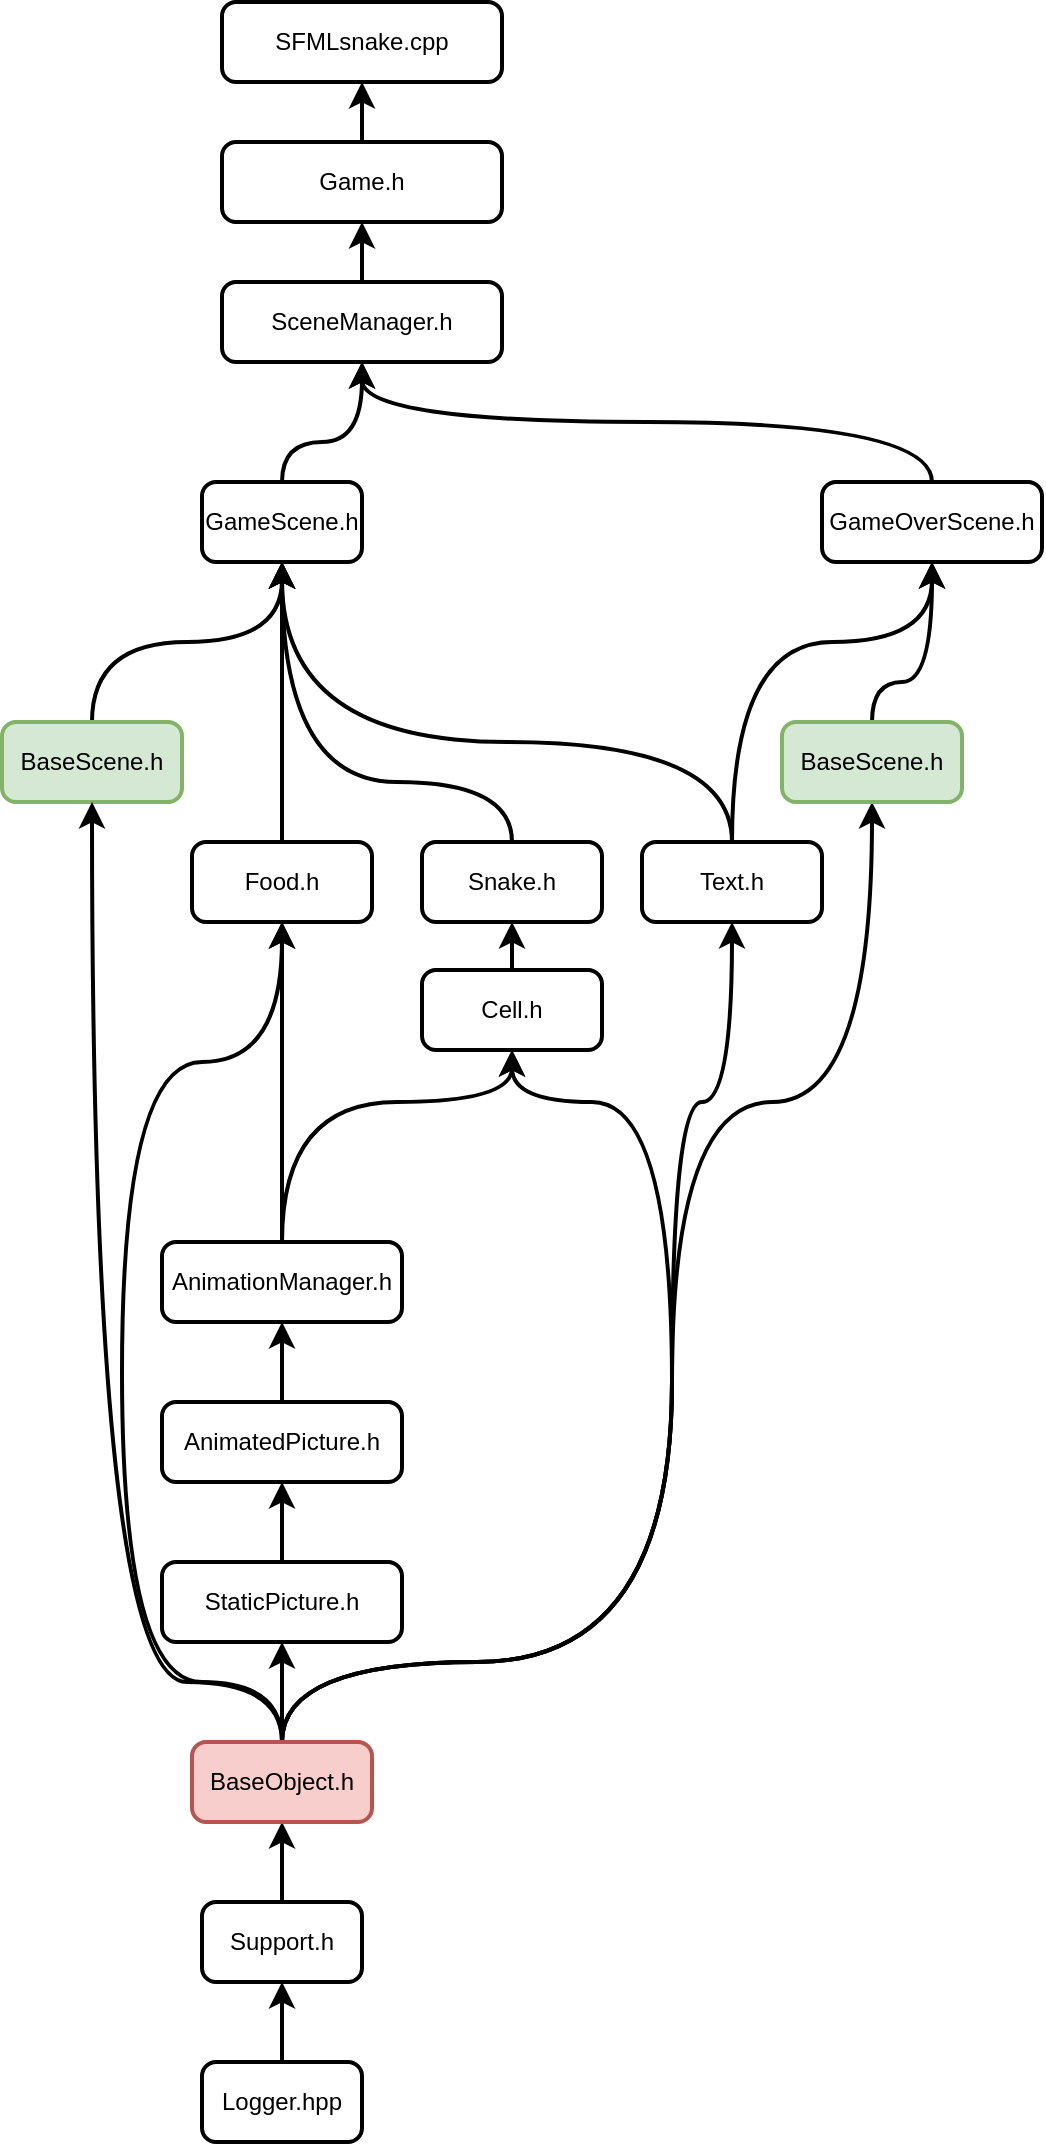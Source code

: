 <mxfile version="16.5.1" type="device"><diagram id="C5RBs43oDa-KdzZeNtuy" name="Page-1"><mxGraphModel dx="981" dy="591" grid="1" gridSize="10" guides="1" tooltips="1" connect="1" arrows="1" fold="1" page="1" pageScale="1" pageWidth="827" pageHeight="1169" math="0" shadow="0"><root><mxCell id="WIyWlLk6GJQsqaUBKTNV-0"/><mxCell id="WIyWlLk6GJQsqaUBKTNV-1" parent="WIyWlLk6GJQsqaUBKTNV-0"/><mxCell id="fmXq7sl4-tG1h7ZS7099-0" value="SFMLsnake.cpp" style="rounded=1;whiteSpace=wrap;html=1;absoluteArcSize=1;arcSize=14;strokeWidth=2;" parent="WIyWlLk6GJQsqaUBKTNV-1" vertex="1"><mxGeometry x="130" y="40" width="140" height="40" as="geometry"/></mxCell><mxCell id="Ge3sS6YDYyVdLC7V2HzK-2" style="edgeStyle=orthogonalEdgeStyle;rounded=0;orthogonalLoop=1;jettySize=auto;html=1;exitX=0.5;exitY=0;exitDx=0;exitDy=0;entryX=0.5;entryY=1;entryDx=0;entryDy=0;strokeWidth=2;endSize=7;startSize=7;curved=1;" edge="1" parent="WIyWlLk6GJQsqaUBKTNV-1" source="fmXq7sl4-tG1h7ZS7099-1" target="Ge3sS6YDYyVdLC7V2HzK-0"><mxGeometry relative="1" as="geometry"/></mxCell><mxCell id="fmXq7sl4-tG1h7ZS7099-1" value="SceneManager.h" style="rounded=1;whiteSpace=wrap;html=1;absoluteArcSize=1;arcSize=14;strokeWidth=2;" parent="WIyWlLk6GJQsqaUBKTNV-1" vertex="1"><mxGeometry x="130" y="180" width="140" height="40" as="geometry"/></mxCell><mxCell id="NNPCCKdnxoWh5YIswRHr-2" style="edgeStyle=orthogonalEdgeStyle;curved=1;rounded=0;orthogonalLoop=1;jettySize=auto;html=1;exitX=0.5;exitY=0;exitDx=0;exitDy=0;entryX=0.5;entryY=1;entryDx=0;entryDy=0;startSize=7;endSize=7;strokeWidth=2;" parent="WIyWlLk6GJQsqaUBKTNV-1" source="fmXq7sl4-tG1h7ZS7099-6" target="6EnyYHKE5XATyrGGFMXo-4" edge="1"><mxGeometry relative="1" as="geometry"><Array as="points"><mxPoint x="160" y="960"/><mxPoint x="160" y="960"/></Array></mxGeometry></mxCell><mxCell id="fmXq7sl4-tG1h7ZS7099-6" value="Support.h" style="rounded=1;whiteSpace=wrap;html=1;absoluteArcSize=1;arcSize=14;strokeWidth=2;" parent="WIyWlLk6GJQsqaUBKTNV-1" vertex="1"><mxGeometry x="120" y="990" width="80" height="40" as="geometry"/></mxCell><mxCell id="fmXq7sl4-tG1h7ZS7099-79" style="edgeStyle=orthogonalEdgeStyle;curved=1;rounded=0;orthogonalLoop=1;jettySize=auto;html=1;exitX=0.5;exitY=0;exitDx=0;exitDy=0;entryX=0.5;entryY=1;entryDx=0;entryDy=0;shadow=0;endArrow=classic;endFill=1;startSize=7;endSize=7;targetPerimeterSpacing=0;strokeWidth=2;elbow=vertical;" parent="WIyWlLk6GJQsqaUBKTNV-1" source="fmXq7sl4-tG1h7ZS7099-7" target="fmXq7sl4-tG1h7ZS7099-6" edge="1"><mxGeometry relative="1" as="geometry"/></mxCell><mxCell id="fmXq7sl4-tG1h7ZS7099-7" value="Logger.hpp" style="rounded=1;whiteSpace=wrap;html=1;absoluteArcSize=1;arcSize=14;strokeWidth=2;" parent="WIyWlLk6GJQsqaUBKTNV-1" vertex="1"><mxGeometry x="120" y="1070" width="80" height="40" as="geometry"/></mxCell><mxCell id="fmXq7sl4-tG1h7ZS7099-97" style="edgeStyle=orthogonalEdgeStyle;curved=1;rounded=0;orthogonalLoop=1;jettySize=auto;html=1;exitX=0.5;exitY=0;exitDx=0;exitDy=0;entryX=0.5;entryY=1;entryDx=0;entryDy=0;shadow=0;endArrow=classic;endFill=1;startSize=7;endSize=7;targetPerimeterSpacing=0;strokeWidth=2;elbow=vertical;" parent="WIyWlLk6GJQsqaUBKTNV-1" source="fmXq7sl4-tG1h7ZS7099-8" target="fmXq7sl4-tG1h7ZS7099-1" edge="1"><mxGeometry relative="1" as="geometry"><Array as="points"><mxPoint x="160" y="260"/><mxPoint x="200" y="260"/></Array></mxGeometry></mxCell><mxCell id="fmXq7sl4-tG1h7ZS7099-8" value="GameScene.h" style="rounded=1;whiteSpace=wrap;html=1;absoluteArcSize=1;arcSize=14;strokeWidth=2;" parent="WIyWlLk6GJQsqaUBKTNV-1" vertex="1"><mxGeometry x="120" y="280" width="80" height="40" as="geometry"/></mxCell><mxCell id="fmXq7sl4-tG1h7ZS7099-99" style="edgeStyle=orthogonalEdgeStyle;curved=1;rounded=0;orthogonalLoop=1;jettySize=auto;html=1;exitX=0.5;exitY=0;exitDx=0;exitDy=0;entryX=0.5;entryY=1;entryDx=0;entryDy=0;shadow=0;endArrow=classic;endFill=1;startSize=7;endSize=7;targetPerimeterSpacing=0;strokeWidth=2;elbow=vertical;" parent="WIyWlLk6GJQsqaUBKTNV-1" source="fmXq7sl4-tG1h7ZS7099-9" target="fmXq7sl4-tG1h7ZS7099-1" edge="1"><mxGeometry relative="1" as="geometry"/></mxCell><mxCell id="fmXq7sl4-tG1h7ZS7099-9" value="GameOverScene.h" style="rounded=1;whiteSpace=wrap;html=1;absoluteArcSize=1;arcSize=14;strokeWidth=2;" parent="WIyWlLk6GJQsqaUBKTNV-1" vertex="1"><mxGeometry x="430" y="280" width="110" height="40" as="geometry"/></mxCell><mxCell id="6EnyYHKE5XATyrGGFMXo-10" style="edgeStyle=orthogonalEdgeStyle;curved=1;rounded=0;orthogonalLoop=1;jettySize=auto;html=1;exitX=0.5;exitY=0;exitDx=0;exitDy=0;entryX=0.5;entryY=1;entryDx=0;entryDy=0;startSize=7;endSize=7;strokeWidth=2;" parent="WIyWlLk6GJQsqaUBKTNV-1" source="fmXq7sl4-tG1h7ZS7099-23" target="fmXq7sl4-tG1h7ZS7099-8" edge="1"><mxGeometry relative="1" as="geometry"/></mxCell><mxCell id="fmXq7sl4-tG1h7ZS7099-23" value="BaseScene.h" style="rounded=1;whiteSpace=wrap;html=1;absoluteArcSize=1;arcSize=14;strokeWidth=2;fillColor=#d5e8d4;strokeColor=#82b366;" parent="WIyWlLk6GJQsqaUBKTNV-1" vertex="1"><mxGeometry x="20" y="400" width="90" height="40" as="geometry"/></mxCell><mxCell id="fmXq7sl4-tG1h7ZS7099-71" style="edgeStyle=orthogonalEdgeStyle;curved=1;rounded=0;orthogonalLoop=1;jettySize=auto;html=1;exitX=0.5;exitY=0;exitDx=0;exitDy=0;entryX=0.5;entryY=1;entryDx=0;entryDy=0;shadow=0;endArrow=classic;endFill=1;startSize=7;endSize=7;targetPerimeterSpacing=0;strokeWidth=2;elbow=vertical;" parent="WIyWlLk6GJQsqaUBKTNV-1" source="fmXq7sl4-tG1h7ZS7099-24" target="fmXq7sl4-tG1h7ZS7099-8" edge="1"><mxGeometry relative="1" as="geometry"><Array as="points"><mxPoint x="275" y="430"/><mxPoint x="160" y="430"/></Array></mxGeometry></mxCell><mxCell id="fmXq7sl4-tG1h7ZS7099-24" value="Snake.h" style="rounded=1;whiteSpace=wrap;html=1;absoluteArcSize=1;arcSize=14;strokeWidth=2;" parent="WIyWlLk6GJQsqaUBKTNV-1" vertex="1"><mxGeometry x="230" y="460" width="90" height="40" as="geometry"/></mxCell><mxCell id="fmXq7sl4-tG1h7ZS7099-72" style="edgeStyle=orthogonalEdgeStyle;curved=1;rounded=0;orthogonalLoop=1;jettySize=auto;html=1;exitX=0.5;exitY=0;exitDx=0;exitDy=0;entryX=0.5;entryY=1;entryDx=0;entryDy=0;shadow=0;endArrow=classic;endFill=1;startSize=7;endSize=7;targetPerimeterSpacing=0;strokeWidth=2;elbow=vertical;" parent="WIyWlLk6GJQsqaUBKTNV-1" source="fmXq7sl4-tG1h7ZS7099-25" target="fmXq7sl4-tG1h7ZS7099-8" edge="1"><mxGeometry relative="1" as="geometry"><Array as="points"><mxPoint x="160" y="560"/><mxPoint x="160" y="560"/></Array></mxGeometry></mxCell><mxCell id="fmXq7sl4-tG1h7ZS7099-25" value="Food.h" style="rounded=1;whiteSpace=wrap;html=1;absoluteArcSize=1;arcSize=14;strokeWidth=2;" parent="WIyWlLk6GJQsqaUBKTNV-1" vertex="1"><mxGeometry x="115" y="460" width="90" height="40" as="geometry"/></mxCell><mxCell id="fmXq7sl4-tG1h7ZS7099-70" style="edgeStyle=orthogonalEdgeStyle;curved=1;rounded=0;orthogonalLoop=1;jettySize=auto;html=1;exitX=0.5;exitY=0;exitDx=0;exitDy=0;entryX=0.5;entryY=1;entryDx=0;entryDy=0;shadow=0;endArrow=classic;endFill=1;startSize=7;endSize=7;targetPerimeterSpacing=0;strokeWidth=2;elbow=vertical;" parent="WIyWlLk6GJQsqaUBKTNV-1" source="fmXq7sl4-tG1h7ZS7099-27" target="fmXq7sl4-tG1h7ZS7099-8" edge="1"><mxGeometry relative="1" as="geometry"><Array as="points"><mxPoint x="385" y="410"/><mxPoint x="160" y="410"/></Array></mxGeometry></mxCell><mxCell id="fmXq7sl4-tG1h7ZS7099-102" style="edgeStyle=orthogonalEdgeStyle;curved=1;rounded=0;orthogonalLoop=1;jettySize=auto;html=1;exitX=0.5;exitY=0;exitDx=0;exitDy=0;entryX=0.5;entryY=1;entryDx=0;entryDy=0;shadow=0;endArrow=classic;endFill=1;startSize=7;endSize=7;targetPerimeterSpacing=0;strokeWidth=2;elbow=vertical;" parent="WIyWlLk6GJQsqaUBKTNV-1" source="fmXq7sl4-tG1h7ZS7099-27" target="fmXq7sl4-tG1h7ZS7099-9" edge="1"><mxGeometry relative="1" as="geometry"><Array as="points"><mxPoint x="385" y="360"/><mxPoint x="485" y="360"/></Array></mxGeometry></mxCell><mxCell id="fmXq7sl4-tG1h7ZS7099-27" value="Text.h" style="rounded=1;whiteSpace=wrap;html=1;absoluteArcSize=1;arcSize=14;strokeWidth=2;" parent="WIyWlLk6GJQsqaUBKTNV-1" vertex="1"><mxGeometry x="340" y="460" width="90" height="40" as="geometry"/></mxCell><mxCell id="fmXq7sl4-tG1h7ZS7099-76" style="edgeStyle=orthogonalEdgeStyle;curved=1;rounded=0;orthogonalLoop=1;jettySize=auto;html=1;exitX=0.5;exitY=0;exitDx=0;exitDy=0;entryX=0.5;entryY=1;entryDx=0;entryDy=0;shadow=0;endArrow=classic;endFill=1;startSize=7;endSize=7;targetPerimeterSpacing=0;strokeWidth=2;elbow=vertical;" parent="WIyWlLk6GJQsqaUBKTNV-1" source="fmXq7sl4-tG1h7ZS7099-41" target="fmXq7sl4-tG1h7ZS7099-24" edge="1"><mxGeometry relative="1" as="geometry"/></mxCell><mxCell id="fmXq7sl4-tG1h7ZS7099-41" value="Cell.h" style="rounded=1;whiteSpace=wrap;html=1;absoluteArcSize=1;arcSize=14;strokeWidth=2;" parent="WIyWlLk6GJQsqaUBKTNV-1" vertex="1"><mxGeometry x="230" y="524" width="90" height="40" as="geometry"/></mxCell><mxCell id="fmXq7sl4-tG1h7ZS7099-90" style="edgeStyle=orthogonalEdgeStyle;curved=1;rounded=0;orthogonalLoop=1;jettySize=auto;html=1;exitX=0.5;exitY=0;exitDx=0;exitDy=0;entryX=0.5;entryY=1;entryDx=0;entryDy=0;shadow=0;endArrow=classic;endFill=1;startSize=7;endSize=7;targetPerimeterSpacing=0;strokeWidth=2;elbow=vertical;" parent="WIyWlLk6GJQsqaUBKTNV-1" source="fmXq7sl4-tG1h7ZS7099-44" target="fmXq7sl4-tG1h7ZS7099-41" edge="1"><mxGeometry relative="1" as="geometry"><Array as="points"><mxPoint x="160" y="590"/><mxPoint x="275" y="590"/></Array></mxGeometry></mxCell><mxCell id="dve3AM8fMskFHtIiWT6L-0" style="edgeStyle=orthogonalEdgeStyle;rounded=0;orthogonalLoop=1;jettySize=auto;html=1;exitX=0.5;exitY=0;exitDx=0;exitDy=0;entryX=0.5;entryY=1;entryDx=0;entryDy=0;curved=1;strokeWidth=2;endSize=7;startSize=7;" parent="WIyWlLk6GJQsqaUBKTNV-1" source="fmXq7sl4-tG1h7ZS7099-44" target="fmXq7sl4-tG1h7ZS7099-25" edge="1"><mxGeometry relative="1" as="geometry"><Array as="points"><mxPoint x="160" y="690"/></Array></mxGeometry></mxCell><mxCell id="fmXq7sl4-tG1h7ZS7099-44" value="AnimationManager.h" style="rounded=1;whiteSpace=wrap;html=1;absoluteArcSize=1;arcSize=14;strokeWidth=2;" parent="WIyWlLk6GJQsqaUBKTNV-1" vertex="1"><mxGeometry x="100" y="660" width="120" height="40" as="geometry"/></mxCell><mxCell id="fmXq7sl4-tG1h7ZS7099-89" style="edgeStyle=orthogonalEdgeStyle;curved=1;rounded=0;orthogonalLoop=1;jettySize=auto;html=1;exitX=0.5;exitY=0;exitDx=0;exitDy=0;entryX=0.5;entryY=1;entryDx=0;entryDy=0;shadow=0;endArrow=classic;endFill=1;startSize=7;endSize=7;targetPerimeterSpacing=0;strokeWidth=2;elbow=vertical;" parent="WIyWlLk6GJQsqaUBKTNV-1" source="fmXq7sl4-tG1h7ZS7099-48" target="fmXq7sl4-tG1h7ZS7099-44" edge="1"><mxGeometry relative="1" as="geometry"/></mxCell><mxCell id="fmXq7sl4-tG1h7ZS7099-48" value="AnimatedPicture.h" style="rounded=1;whiteSpace=wrap;html=1;absoluteArcSize=1;arcSize=14;strokeWidth=2;" parent="WIyWlLk6GJQsqaUBKTNV-1" vertex="1"><mxGeometry x="100" y="740" width="120" height="40" as="geometry"/></mxCell><mxCell id="fmXq7sl4-tG1h7ZS7099-88" style="edgeStyle=orthogonalEdgeStyle;curved=1;rounded=0;orthogonalLoop=1;jettySize=auto;html=1;exitX=0.5;exitY=0;exitDx=0;exitDy=0;entryX=0.5;entryY=1;entryDx=0;entryDy=0;shadow=0;endArrow=classic;endFill=1;startSize=7;endSize=7;targetPerimeterSpacing=0;strokeWidth=2;elbow=vertical;" parent="WIyWlLk6GJQsqaUBKTNV-1" source="fmXq7sl4-tG1h7ZS7099-53" target="fmXq7sl4-tG1h7ZS7099-48" edge="1"><mxGeometry relative="1" as="geometry"/></mxCell><mxCell id="fmXq7sl4-tG1h7ZS7099-53" value="StaticPicture.h" style="rounded=1;whiteSpace=wrap;html=1;absoluteArcSize=1;arcSize=14;strokeWidth=2;" parent="WIyWlLk6GJQsqaUBKTNV-1" vertex="1"><mxGeometry x="100" y="820" width="120" height="40" as="geometry"/></mxCell><mxCell id="6EnyYHKE5XATyrGGFMXo-5" style="edgeStyle=orthogonalEdgeStyle;curved=1;rounded=0;orthogonalLoop=1;jettySize=auto;html=1;exitX=0.5;exitY=0;exitDx=0;exitDy=0;entryX=0.5;entryY=1;entryDx=0;entryDy=0;startSize=7;endSize=7;strokeWidth=2;" parent="WIyWlLk6GJQsqaUBKTNV-1" source="6EnyYHKE5XATyrGGFMXo-4" target="fmXq7sl4-tG1h7ZS7099-41" edge="1"><mxGeometry relative="1" as="geometry"><Array as="points"><mxPoint x="160" y="870"/><mxPoint x="355" y="870"/><mxPoint x="355" y="590"/><mxPoint x="275" y="590"/></Array></mxGeometry></mxCell><mxCell id="6EnyYHKE5XATyrGGFMXo-15" style="edgeStyle=orthogonalEdgeStyle;curved=1;rounded=0;orthogonalLoop=1;jettySize=auto;html=1;exitX=0.5;exitY=0;exitDx=0;exitDy=0;entryX=0.5;entryY=1;entryDx=0;entryDy=0;startSize=7;endSize=7;strokeWidth=2;" parent="WIyWlLk6GJQsqaUBKTNV-1" source="6EnyYHKE5XATyrGGFMXo-4" target="fmXq7sl4-tG1h7ZS7099-27" edge="1"><mxGeometry relative="1" as="geometry"><Array as="points"><mxPoint x="160" y="870"/><mxPoint x="355" y="870"/><mxPoint x="355" y="590"/><mxPoint x="385" y="590"/></Array></mxGeometry></mxCell><mxCell id="NNPCCKdnxoWh5YIswRHr-1" style="edgeStyle=orthogonalEdgeStyle;curved=1;rounded=0;orthogonalLoop=1;jettySize=auto;html=1;exitX=0.5;exitY=0;exitDx=0;exitDy=0;entryX=0.5;entryY=1;entryDx=0;entryDy=0;startSize=7;endSize=7;strokeWidth=2;" parent="WIyWlLk6GJQsqaUBKTNV-1" source="6EnyYHKE5XATyrGGFMXo-4" target="6EnyYHKE5XATyrGGFMXo-11" edge="1"><mxGeometry relative="1" as="geometry"><Array as="points"><mxPoint x="160" y="870"/><mxPoint x="355" y="870"/><mxPoint x="355" y="590"/><mxPoint x="455" y="590"/></Array></mxGeometry></mxCell><mxCell id="Ge3sS6YDYyVdLC7V2HzK-3" style="edgeStyle=orthogonalEdgeStyle;rounded=0;orthogonalLoop=1;jettySize=auto;html=1;exitX=0.5;exitY=0;exitDx=0;exitDy=0;entryX=0.5;entryY=1;entryDx=0;entryDy=0;curved=1;endSize=7;startSize=7;strokeWidth=2;" edge="1" parent="WIyWlLk6GJQsqaUBKTNV-1" source="6EnyYHKE5XATyrGGFMXo-4" target="fmXq7sl4-tG1h7ZS7099-53"><mxGeometry relative="1" as="geometry"/></mxCell><mxCell id="Ge3sS6YDYyVdLC7V2HzK-5" style="edgeStyle=orthogonalEdgeStyle;curved=1;rounded=0;orthogonalLoop=1;jettySize=auto;html=1;exitX=0.5;exitY=0;exitDx=0;exitDy=0;entryX=0.5;entryY=1;entryDx=0;entryDy=0;startSize=7;endSize=7;strokeWidth=2;" edge="1" parent="WIyWlLk6GJQsqaUBKTNV-1" source="6EnyYHKE5XATyrGGFMXo-4" target="fmXq7sl4-tG1h7ZS7099-23"><mxGeometry relative="1" as="geometry"><Array as="points"><mxPoint x="160" y="880"/><mxPoint x="65" y="880"/></Array></mxGeometry></mxCell><mxCell id="Ge3sS6YDYyVdLC7V2HzK-6" style="edgeStyle=orthogonalEdgeStyle;curved=1;rounded=0;orthogonalLoop=1;jettySize=auto;html=1;exitX=0.5;exitY=0;exitDx=0;exitDy=0;entryX=0.5;entryY=1;entryDx=0;entryDy=0;startSize=7;endSize=7;strokeWidth=2;" edge="1" parent="WIyWlLk6GJQsqaUBKTNV-1" source="6EnyYHKE5XATyrGGFMXo-4" target="fmXq7sl4-tG1h7ZS7099-25"><mxGeometry relative="1" as="geometry"><Array as="points"><mxPoint x="160" y="880"/><mxPoint x="80" y="880"/><mxPoint x="80" y="570"/><mxPoint x="160" y="570"/></Array></mxGeometry></mxCell><mxCell id="6EnyYHKE5XATyrGGFMXo-4" value="BaseObject.h" style="rounded=1;whiteSpace=wrap;html=1;absoluteArcSize=1;arcSize=14;strokeWidth=2;fillColor=#f8cecc;strokeColor=#b85450;" parent="WIyWlLk6GJQsqaUBKTNV-1" vertex="1"><mxGeometry x="115" y="910" width="90" height="40" as="geometry"/></mxCell><mxCell id="6EnyYHKE5XATyrGGFMXo-12" style="edgeStyle=orthogonalEdgeStyle;curved=1;rounded=0;orthogonalLoop=1;jettySize=auto;html=1;exitX=0.5;exitY=0;exitDx=0;exitDy=0;entryX=0.5;entryY=1;entryDx=0;entryDy=0;startSize=7;endSize=7;strokeWidth=2;" parent="WIyWlLk6GJQsqaUBKTNV-1" source="6EnyYHKE5XATyrGGFMXo-11" target="fmXq7sl4-tG1h7ZS7099-9" edge="1"><mxGeometry relative="1" as="geometry"><Array as="points"><mxPoint x="455" y="380"/><mxPoint x="485" y="380"/></Array></mxGeometry></mxCell><mxCell id="6EnyYHKE5XATyrGGFMXo-11" value="BaseScene.h" style="rounded=1;whiteSpace=wrap;html=1;absoluteArcSize=1;arcSize=14;strokeWidth=2;fillColor=#d5e8d4;strokeColor=#82b366;" parent="WIyWlLk6GJQsqaUBKTNV-1" vertex="1"><mxGeometry x="410" y="400" width="90" height="40" as="geometry"/></mxCell><mxCell id="Ge3sS6YDYyVdLC7V2HzK-1" style="edgeStyle=orthogonalEdgeStyle;rounded=0;orthogonalLoop=1;jettySize=auto;html=1;exitX=0.5;exitY=0;exitDx=0;exitDy=0;entryX=0.5;entryY=1;entryDx=0;entryDy=0;strokeWidth=2;endSize=7;startSize=7;curved=1;" edge="1" parent="WIyWlLk6GJQsqaUBKTNV-1" source="Ge3sS6YDYyVdLC7V2HzK-0" target="fmXq7sl4-tG1h7ZS7099-0"><mxGeometry relative="1" as="geometry"/></mxCell><mxCell id="Ge3sS6YDYyVdLC7V2HzK-0" value="Game.h" style="rounded=1;whiteSpace=wrap;html=1;absoluteArcSize=1;arcSize=14;strokeWidth=2;" vertex="1" parent="WIyWlLk6GJQsqaUBKTNV-1"><mxGeometry x="130" y="110" width="140" height="40" as="geometry"/></mxCell></root></mxGraphModel></diagram></mxfile>